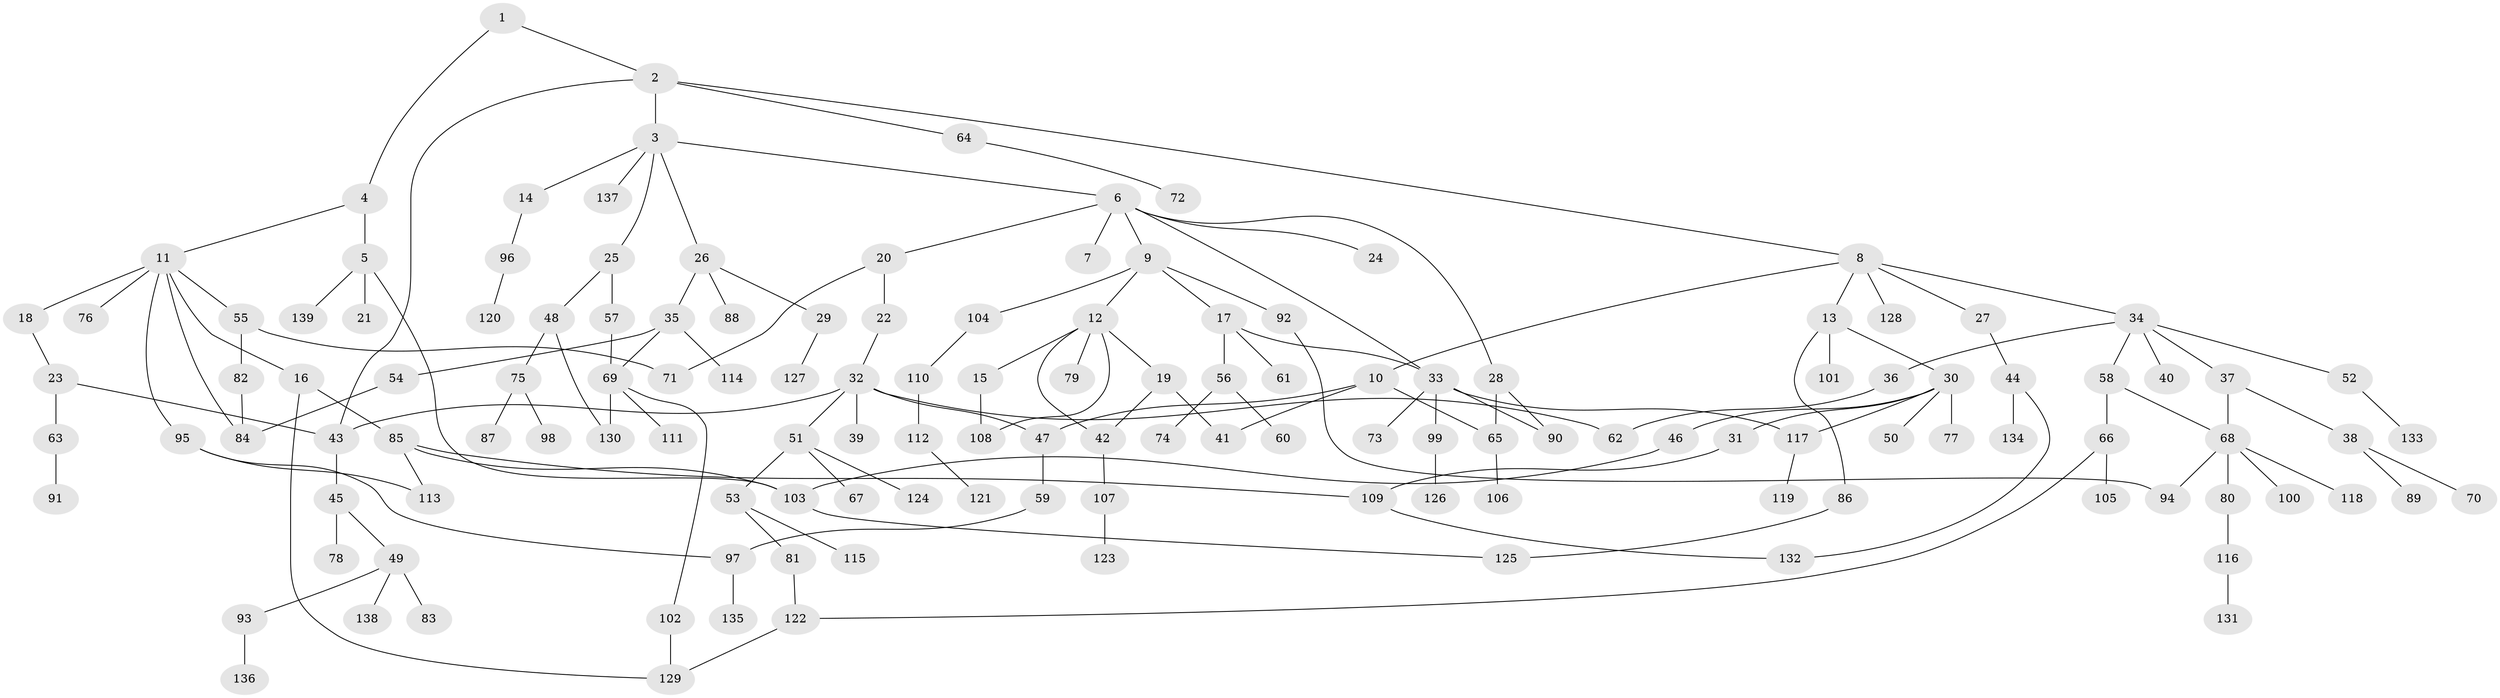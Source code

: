 // Generated by graph-tools (version 1.1) at 2025/10/02/27/25 16:10:52]
// undirected, 139 vertices, 166 edges
graph export_dot {
graph [start="1"]
  node [color=gray90,style=filled];
  1;
  2;
  3;
  4;
  5;
  6;
  7;
  8;
  9;
  10;
  11;
  12;
  13;
  14;
  15;
  16;
  17;
  18;
  19;
  20;
  21;
  22;
  23;
  24;
  25;
  26;
  27;
  28;
  29;
  30;
  31;
  32;
  33;
  34;
  35;
  36;
  37;
  38;
  39;
  40;
  41;
  42;
  43;
  44;
  45;
  46;
  47;
  48;
  49;
  50;
  51;
  52;
  53;
  54;
  55;
  56;
  57;
  58;
  59;
  60;
  61;
  62;
  63;
  64;
  65;
  66;
  67;
  68;
  69;
  70;
  71;
  72;
  73;
  74;
  75;
  76;
  77;
  78;
  79;
  80;
  81;
  82;
  83;
  84;
  85;
  86;
  87;
  88;
  89;
  90;
  91;
  92;
  93;
  94;
  95;
  96;
  97;
  98;
  99;
  100;
  101;
  102;
  103;
  104;
  105;
  106;
  107;
  108;
  109;
  110;
  111;
  112;
  113;
  114;
  115;
  116;
  117;
  118;
  119;
  120;
  121;
  122;
  123;
  124;
  125;
  126;
  127;
  128;
  129;
  130;
  131;
  132;
  133;
  134;
  135;
  136;
  137;
  138;
  139;
  1 -- 2;
  1 -- 4;
  2 -- 3;
  2 -- 8;
  2 -- 64;
  2 -- 43;
  3 -- 6;
  3 -- 14;
  3 -- 25;
  3 -- 26;
  3 -- 137;
  4 -- 5;
  4 -- 11;
  5 -- 21;
  5 -- 139;
  5 -- 103;
  6 -- 7;
  6 -- 9;
  6 -- 20;
  6 -- 24;
  6 -- 28;
  6 -- 33;
  8 -- 10;
  8 -- 13;
  8 -- 27;
  8 -- 34;
  8 -- 128;
  9 -- 12;
  9 -- 17;
  9 -- 92;
  9 -- 104;
  10 -- 41;
  10 -- 47;
  10 -- 65;
  11 -- 16;
  11 -- 18;
  11 -- 55;
  11 -- 76;
  11 -- 95;
  11 -- 84;
  12 -- 15;
  12 -- 19;
  12 -- 42;
  12 -- 79;
  12 -- 108;
  13 -- 30;
  13 -- 86;
  13 -- 101;
  14 -- 96;
  15 -- 108;
  16 -- 85;
  16 -- 129;
  17 -- 33;
  17 -- 56;
  17 -- 61;
  18 -- 23;
  19 -- 42;
  19 -- 41;
  20 -- 22;
  20 -- 71;
  22 -- 32;
  23 -- 43;
  23 -- 63;
  25 -- 48;
  25 -- 57;
  26 -- 29;
  26 -- 35;
  26 -- 88;
  27 -- 44;
  28 -- 65;
  28 -- 90;
  29 -- 127;
  30 -- 31;
  30 -- 46;
  30 -- 50;
  30 -- 77;
  30 -- 117;
  31 -- 109;
  32 -- 39;
  32 -- 51;
  32 -- 47;
  32 -- 43;
  32 -- 62;
  33 -- 73;
  33 -- 99;
  33 -- 90;
  33 -- 117;
  34 -- 36;
  34 -- 37;
  34 -- 40;
  34 -- 52;
  34 -- 58;
  35 -- 54;
  35 -- 114;
  35 -- 69;
  36 -- 62;
  37 -- 38;
  37 -- 68;
  38 -- 70;
  38 -- 89;
  42 -- 107;
  43 -- 45;
  44 -- 134;
  44 -- 132;
  45 -- 49;
  45 -- 78;
  46 -- 103;
  47 -- 59;
  48 -- 75;
  48 -- 130;
  49 -- 83;
  49 -- 93;
  49 -- 138;
  51 -- 53;
  51 -- 67;
  51 -- 124;
  52 -- 133;
  53 -- 81;
  53 -- 115;
  54 -- 84;
  55 -- 71;
  55 -- 82;
  56 -- 60;
  56 -- 74;
  57 -- 69;
  58 -- 66;
  58 -- 68;
  59 -- 97;
  63 -- 91;
  64 -- 72;
  65 -- 106;
  66 -- 105;
  66 -- 122;
  68 -- 80;
  68 -- 100;
  68 -- 118;
  68 -- 94;
  69 -- 102;
  69 -- 111;
  69 -- 130;
  75 -- 87;
  75 -- 98;
  80 -- 116;
  81 -- 122;
  82 -- 84;
  85 -- 103;
  85 -- 109;
  85 -- 113;
  86 -- 125;
  92 -- 94;
  93 -- 136;
  95 -- 97;
  95 -- 113;
  96 -- 120;
  97 -- 135;
  99 -- 126;
  102 -- 129;
  103 -- 125;
  104 -- 110;
  107 -- 123;
  109 -- 132;
  110 -- 112;
  112 -- 121;
  116 -- 131;
  117 -- 119;
  122 -- 129;
}
